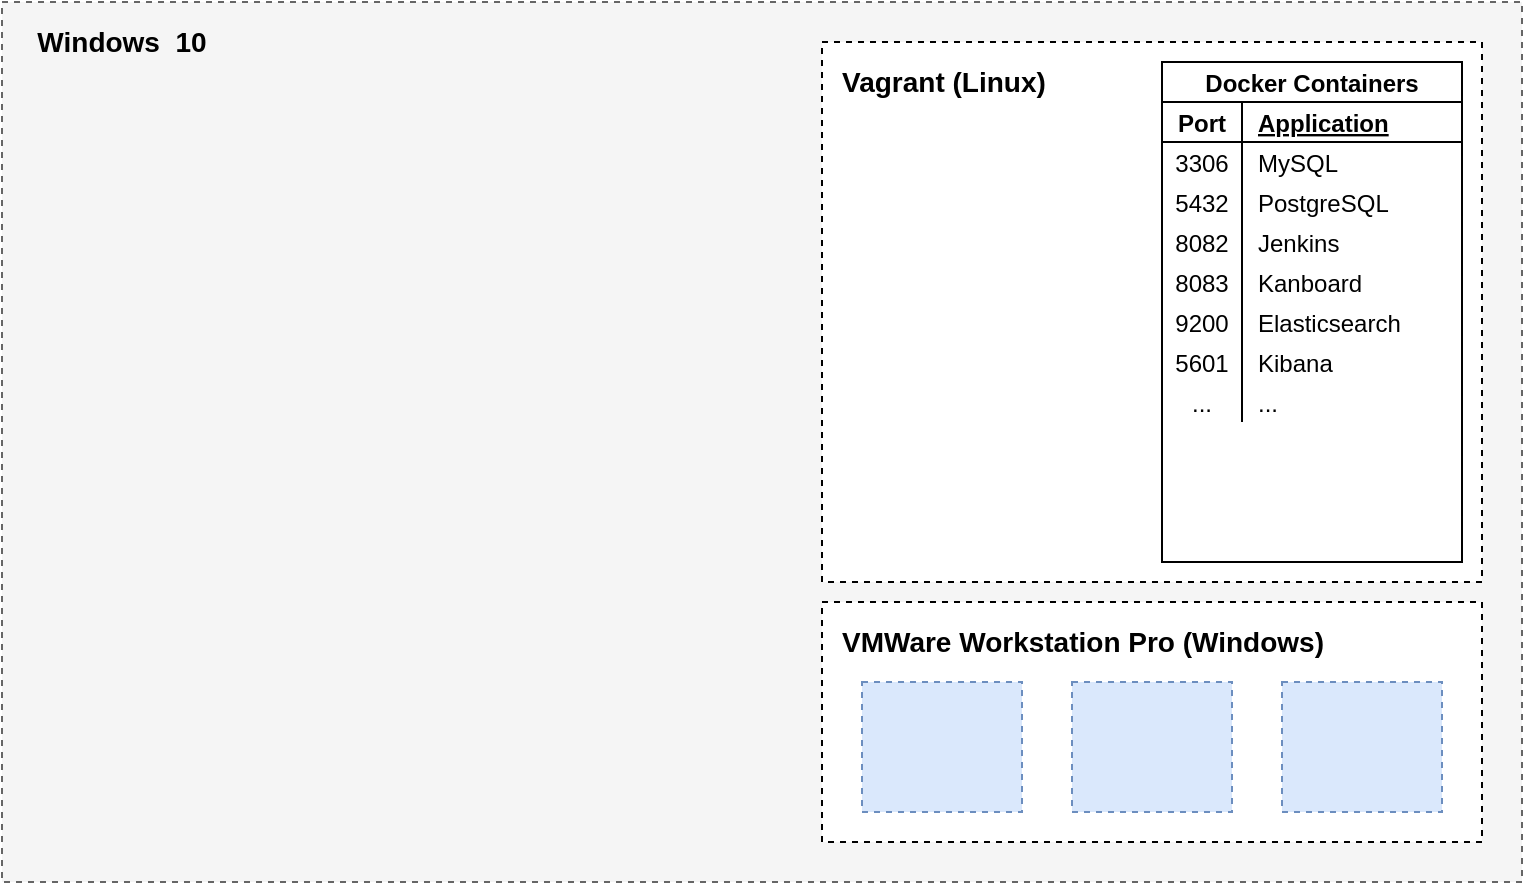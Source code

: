 <mxfile version="14.7.0" type="device"><diagram id="ZtWtnYXsIVmBTQufp8Jk" name="Page-1"><mxGraphModel dx="956" dy="588" grid="1" gridSize="10" guides="1" tooltips="1" connect="1" arrows="1" fold="1" page="1" pageScale="1" pageWidth="850" pageHeight="1100" math="0" shadow="0"><root><mxCell id="0"/><mxCell id="1" parent="0"/><mxCell id="arsz1Qxh6jE05NfC-Mmj-69" value="" style="rounded=0;whiteSpace=wrap;html=1;dashed=1;fillColor=#f5f5f5;strokeColor=#666666;fontColor=#333333;" parent="1" vertex="1"><mxGeometry x="40" y="40" width="760" height="440" as="geometry"/></mxCell><mxCell id="arsz1Qxh6jE05NfC-Mmj-66" value="" style="rounded=0;whiteSpace=wrap;html=1;dashed=1;" parent="1" vertex="1"><mxGeometry x="450" y="60" width="330" height="270" as="geometry"/></mxCell><mxCell id="arsz1Qxh6jE05NfC-Mmj-68" value="&lt;font style=&quot;font-size: 14px&quot;&gt;Vagrant (Linux)&lt;/font&gt;" style="text;html=1;strokeColor=none;fillColor=none;align=left;verticalAlign=middle;whiteSpace=wrap;rounded=0;dashed=1;fontStyle=1" parent="1" vertex="1"><mxGeometry x="458.22" y="70" width="150" height="20" as="geometry"/></mxCell><mxCell id="arsz1Qxh6jE05NfC-Mmj-74" value="&lt;font style=&quot;font-size: 14px&quot;&gt;Windows&amp;nbsp; 10&lt;/font&gt;" style="text;html=1;strokeColor=none;fillColor=none;align=center;verticalAlign=middle;whiteSpace=wrap;rounded=0;dashed=1;fontStyle=1" parent="1" vertex="1"><mxGeometry x="50" y="50" width="100" height="20" as="geometry"/></mxCell><mxCell id="arsz1Qxh6jE05NfC-Mmj-77" value="" style="rounded=0;whiteSpace=wrap;html=1;dashed=1;" parent="1" vertex="1"><mxGeometry x="450" y="340" width="330" height="120" as="geometry"/></mxCell><mxCell id="arsz1Qxh6jE05NfC-Mmj-78" value="&lt;font style=&quot;font-size: 14px&quot;&gt;VMWare Workstation Pro (Windows)&lt;/font&gt;" style="text;html=1;strokeColor=none;fillColor=none;align=left;verticalAlign=middle;whiteSpace=wrap;rounded=0;dashed=1;fontStyle=1" parent="1" vertex="1"><mxGeometry x="458.22" y="350" width="261.78" height="20" as="geometry"/></mxCell><mxCell id="arsz1Qxh6jE05NfC-Mmj-82" value="" style="shape=image;verticalLabelPosition=bottom;labelBackgroundColor=#ffffff;verticalAlign=top;aspect=fixed;imageAspect=0;image=https://blog.jbcnconf.com/wp-content/uploads/2020/06/Kubernetes-logo-1.png;labelBorderColor=#000000;" parent="1" vertex="1"><mxGeometry x="458.22" y="90" width="81.78" height="54.73" as="geometry"/></mxCell><mxCell id="arsz1Qxh6jE05NfC-Mmj-87" value="" style="rounded=0;whiteSpace=wrap;html=1;dashed=1;align=left;fillColor=#dae8fc;strokeColor=#6c8ebf;" parent="1" vertex="1"><mxGeometry x="470" y="380" width="80" height="65" as="geometry"/></mxCell><mxCell id="arsz1Qxh6jE05NfC-Mmj-89" value="" style="shape=image;verticalLabelPosition=bottom;labelBackgroundColor=#ffffff;verticalAlign=top;aspect=fixed;imageAspect=0;image=https://upload.wikimedia.org/wikipedia/commons/thumb/9/9a/Visual_Studio_Code_1.35_icon.svg/1200px-Visual_Studio_Code_1.35_icon.svg.png;" parent="1" vertex="1"><mxGeometry x="150" y="80" width="70" height="70" as="geometry"/></mxCell><mxCell id="arsz1Qxh6jE05NfC-Mmj-91" value="" style="shape=image;verticalLabelPosition=bottom;labelBackgroundColor=#ffffff;verticalAlign=top;aspect=fixed;imageAspect=0;image=https://upload.wikimedia.org/wikipedia/en/thumb/9/98/Microsoft_Edge_logo_%282019%29.svg/1200px-Microsoft_Edge_logo_%282019%29.svg.png;" parent="1" vertex="1"><mxGeometry x="60" y="80" width="70" height="70" as="geometry"/></mxCell><mxCell id="arsz1Qxh6jE05NfC-Mmj-92" value="" style="shape=image;verticalLabelPosition=bottom;labelBackgroundColor=#ffffff;verticalAlign=top;aspect=fixed;imageAspect=0;image=https://upload.wikimedia.org/wikipedia/commons/thumb/9/9c/IntelliJ_IDEA_Icon.svg/1200px-IntelliJ_IDEA_Icon.svg.png;" parent="1" vertex="1"><mxGeometry x="240" y="77.5" width="75" height="75" as="geometry"/></mxCell><mxCell id="cRP0Rg3AT9PQG040K_5c-4" value="" style="shape=image;verticalLabelPosition=bottom;labelBackgroundColor=#ffffff;verticalAlign=top;aspect=fixed;imageAspect=0;image=https://miro.medium.com/max/373/1*DbdVXy9_6uJVe8q1NOYVfg.png;" parent="1" vertex="1"><mxGeometry x="540" y="91.28" width="70" height="52.17" as="geometry"/></mxCell><mxCell id="DqbT7witzW7RklUmiETP-1" value="Docker Containers" style="shape=table;startSize=20;container=1;collapsible=1;childLayout=tableLayout;fixedRows=1;rowLines=0;fontStyle=1;align=center;resizeLast=1;" vertex="1" parent="1"><mxGeometry x="620" y="70" width="150" height="250" as="geometry"/></mxCell><mxCell id="DqbT7witzW7RklUmiETP-2" value="" style="shape=partialRectangle;collapsible=0;dropTarget=0;pointerEvents=0;fillColor=none;top=0;left=0;bottom=1;right=0;points=[[0,0.5],[1,0.5]];portConstraint=eastwest;" vertex="1" parent="DqbT7witzW7RklUmiETP-1"><mxGeometry y="20" width="150" height="20" as="geometry"/></mxCell><mxCell id="DqbT7witzW7RklUmiETP-3" value="Port" style="shape=partialRectangle;connectable=0;fillColor=none;top=0;left=0;bottom=0;right=0;fontStyle=1;overflow=hidden;" vertex="1" parent="DqbT7witzW7RklUmiETP-2"><mxGeometry width="40" height="20" as="geometry"/></mxCell><mxCell id="DqbT7witzW7RklUmiETP-4" value="Application" style="shape=partialRectangle;connectable=0;fillColor=none;top=0;left=0;bottom=0;right=0;align=left;spacingLeft=6;fontStyle=5;overflow=hidden;" vertex="1" parent="DqbT7witzW7RklUmiETP-2"><mxGeometry x="40" width="110" height="20" as="geometry"/></mxCell><mxCell id="DqbT7witzW7RklUmiETP-5" value="" style="shape=partialRectangle;collapsible=0;dropTarget=0;pointerEvents=0;fillColor=none;top=0;left=0;bottom=0;right=0;points=[[0,0.5],[1,0.5]];portConstraint=eastwest;" vertex="1" parent="DqbT7witzW7RklUmiETP-1"><mxGeometry y="40" width="150" height="20" as="geometry"/></mxCell><mxCell id="DqbT7witzW7RklUmiETP-6" value="3306" style="shape=partialRectangle;connectable=0;fillColor=none;top=0;left=0;bottom=0;right=0;editable=1;overflow=hidden;" vertex="1" parent="DqbT7witzW7RklUmiETP-5"><mxGeometry width="40" height="20" as="geometry"/></mxCell><mxCell id="DqbT7witzW7RklUmiETP-7" value="MySQL" style="shape=partialRectangle;connectable=0;fillColor=none;top=0;left=0;bottom=0;right=0;align=left;spacingLeft=6;overflow=hidden;" vertex="1" parent="DqbT7witzW7RklUmiETP-5"><mxGeometry x="40" width="110" height="20" as="geometry"/></mxCell><mxCell id="DqbT7witzW7RklUmiETP-14" value="" style="shape=partialRectangle;collapsible=0;dropTarget=0;pointerEvents=0;fillColor=none;top=0;left=0;bottom=0;right=0;points=[[0,0.5],[1,0.5]];portConstraint=eastwest;" vertex="1" parent="DqbT7witzW7RklUmiETP-1"><mxGeometry y="60" width="150" height="20" as="geometry"/></mxCell><mxCell id="DqbT7witzW7RklUmiETP-15" value="5432" style="shape=partialRectangle;connectable=0;fillColor=none;top=0;left=0;bottom=0;right=0;editable=1;overflow=hidden;" vertex="1" parent="DqbT7witzW7RklUmiETP-14"><mxGeometry width="40" height="20" as="geometry"/></mxCell><mxCell id="DqbT7witzW7RklUmiETP-16" value="PostgreSQL" style="shape=partialRectangle;connectable=0;fillColor=none;top=0;left=0;bottom=0;right=0;align=left;spacingLeft=6;overflow=hidden;" vertex="1" parent="DqbT7witzW7RklUmiETP-14"><mxGeometry x="40" width="110" height="20" as="geometry"/></mxCell><mxCell id="DqbT7witzW7RklUmiETP-8" value="" style="shape=partialRectangle;collapsible=0;dropTarget=0;pointerEvents=0;fillColor=none;top=0;left=0;bottom=0;right=0;points=[[0,0.5],[1,0.5]];portConstraint=eastwest;" vertex="1" parent="DqbT7witzW7RklUmiETP-1"><mxGeometry y="80" width="150" height="20" as="geometry"/></mxCell><mxCell id="DqbT7witzW7RklUmiETP-9" value="8082" style="shape=partialRectangle;connectable=0;fillColor=none;top=0;left=0;bottom=0;right=0;editable=1;overflow=hidden;" vertex="1" parent="DqbT7witzW7RklUmiETP-8"><mxGeometry width="40" height="20" as="geometry"/></mxCell><mxCell id="DqbT7witzW7RklUmiETP-10" value="Jenkins" style="shape=partialRectangle;connectable=0;fillColor=none;top=0;left=0;bottom=0;right=0;align=left;spacingLeft=6;overflow=hidden;" vertex="1" parent="DqbT7witzW7RklUmiETP-8"><mxGeometry x="40" width="110" height="20" as="geometry"/></mxCell><mxCell id="DqbT7witzW7RklUmiETP-11" value="" style="shape=partialRectangle;collapsible=0;dropTarget=0;pointerEvents=0;fillColor=none;top=0;left=0;bottom=0;right=0;points=[[0,0.5],[1,0.5]];portConstraint=eastwest;" vertex="1" parent="DqbT7witzW7RklUmiETP-1"><mxGeometry y="100" width="150" height="20" as="geometry"/></mxCell><mxCell id="DqbT7witzW7RklUmiETP-12" value="8083" style="shape=partialRectangle;connectable=0;fillColor=none;top=0;left=0;bottom=0;right=0;editable=1;overflow=hidden;" vertex="1" parent="DqbT7witzW7RklUmiETP-11"><mxGeometry width="40" height="20" as="geometry"/></mxCell><mxCell id="DqbT7witzW7RklUmiETP-13" value="Kanboard" style="shape=partialRectangle;connectable=0;fillColor=none;top=0;left=0;bottom=0;right=0;align=left;spacingLeft=6;overflow=hidden;" vertex="1" parent="DqbT7witzW7RklUmiETP-11"><mxGeometry x="40" width="110" height="20" as="geometry"/></mxCell><mxCell id="DqbT7witzW7RklUmiETP-17" value="" style="shape=partialRectangle;collapsible=0;dropTarget=0;pointerEvents=0;fillColor=none;top=0;left=0;bottom=0;right=0;points=[[0,0.5],[1,0.5]];portConstraint=eastwest;" vertex="1" parent="DqbT7witzW7RklUmiETP-1"><mxGeometry y="120" width="150" height="20" as="geometry"/></mxCell><mxCell id="DqbT7witzW7RklUmiETP-18" value="9200" style="shape=partialRectangle;connectable=0;fillColor=none;top=0;left=0;bottom=0;right=0;editable=1;overflow=hidden;" vertex="1" parent="DqbT7witzW7RklUmiETP-17"><mxGeometry width="40" height="20" as="geometry"/></mxCell><mxCell id="DqbT7witzW7RklUmiETP-19" value="Elasticsearch" style="shape=partialRectangle;connectable=0;fillColor=none;top=0;left=0;bottom=0;right=0;align=left;spacingLeft=6;overflow=hidden;" vertex="1" parent="DqbT7witzW7RklUmiETP-17"><mxGeometry x="40" width="110" height="20" as="geometry"/></mxCell><mxCell id="DqbT7witzW7RklUmiETP-20" value="" style="shape=partialRectangle;collapsible=0;dropTarget=0;pointerEvents=0;fillColor=none;top=0;left=0;bottom=0;right=0;points=[[0,0.5],[1,0.5]];portConstraint=eastwest;" vertex="1" parent="DqbT7witzW7RklUmiETP-1"><mxGeometry y="140" width="150" height="20" as="geometry"/></mxCell><mxCell id="DqbT7witzW7RklUmiETP-21" value="5601" style="shape=partialRectangle;connectable=0;fillColor=none;top=0;left=0;bottom=0;right=0;editable=1;overflow=hidden;" vertex="1" parent="DqbT7witzW7RklUmiETP-20"><mxGeometry width="40" height="20" as="geometry"/></mxCell><mxCell id="DqbT7witzW7RklUmiETP-22" value="Kibana" style="shape=partialRectangle;connectable=0;fillColor=none;top=0;left=0;bottom=0;right=0;align=left;spacingLeft=6;overflow=hidden;" vertex="1" parent="DqbT7witzW7RklUmiETP-20"><mxGeometry x="40" width="110" height="20" as="geometry"/></mxCell><mxCell id="DqbT7witzW7RklUmiETP-23" value="" style="shape=partialRectangle;collapsible=0;dropTarget=0;pointerEvents=0;fillColor=none;top=0;left=0;bottom=0;right=0;points=[[0,0.5],[1,0.5]];portConstraint=eastwest;" vertex="1" parent="DqbT7witzW7RklUmiETP-1"><mxGeometry y="160" width="150" height="20" as="geometry"/></mxCell><mxCell id="DqbT7witzW7RklUmiETP-24" value="..." style="shape=partialRectangle;connectable=0;fillColor=none;top=0;left=0;bottom=0;right=0;editable=1;overflow=hidden;" vertex="1" parent="DqbT7witzW7RklUmiETP-23"><mxGeometry width="40" height="20" as="geometry"/></mxCell><mxCell id="DqbT7witzW7RklUmiETP-25" value="..." style="shape=partialRectangle;connectable=0;fillColor=none;top=0;left=0;bottom=0;right=0;align=left;spacingLeft=6;overflow=hidden;" vertex="1" parent="DqbT7witzW7RklUmiETP-23"><mxGeometry x="40" width="110" height="20" as="geometry"/></mxCell><mxCell id="DqbT7witzW7RklUmiETP-28" value="" style="rounded=0;whiteSpace=wrap;html=1;dashed=1;align=left;fillColor=#dae8fc;strokeColor=#6c8ebf;" vertex="1" parent="1"><mxGeometry x="575" y="380" width="80" height="65" as="geometry"/></mxCell><mxCell id="DqbT7witzW7RklUmiETP-29" value="" style="rounded=0;whiteSpace=wrap;html=1;dashed=1;align=left;fillColor=#dae8fc;strokeColor=#6c8ebf;" vertex="1" parent="1"><mxGeometry x="680" y="380" width="80" height="65" as="geometry"/></mxCell><mxCell id="DqbT7witzW7RklUmiETP-30" value="" style="shape=image;verticalLabelPosition=bottom;labelBackgroundColor=#ffffff;verticalAlign=top;aspect=fixed;imageAspect=0;image=https://upload.wikimedia.org/wikipedia/commons/thumb/a/af/Adobe_Photoshop_CC_icon.svg/1200px-Adobe_Photoshop_CC_icon.svg.png;" vertex="1" parent="1"><mxGeometry x="50" y="390" width="80" height="78" as="geometry"/></mxCell><mxCell id="DqbT7witzW7RklUmiETP-31" value="" style="shape=image;verticalLabelPosition=bottom;labelBackgroundColor=#ffffff;verticalAlign=top;aspect=fixed;imageAspect=0;image=https://upload.wikimedia.org/wikipedia/commons/thumb/0/01/FileZilla_logo.svg/1200px-FileZilla_logo.svg.png;" vertex="1" parent="1"><mxGeometry x="53.75" y="160" width="82.5" height="82.5" as="geometry"/></mxCell></root></mxGraphModel></diagram></mxfile>